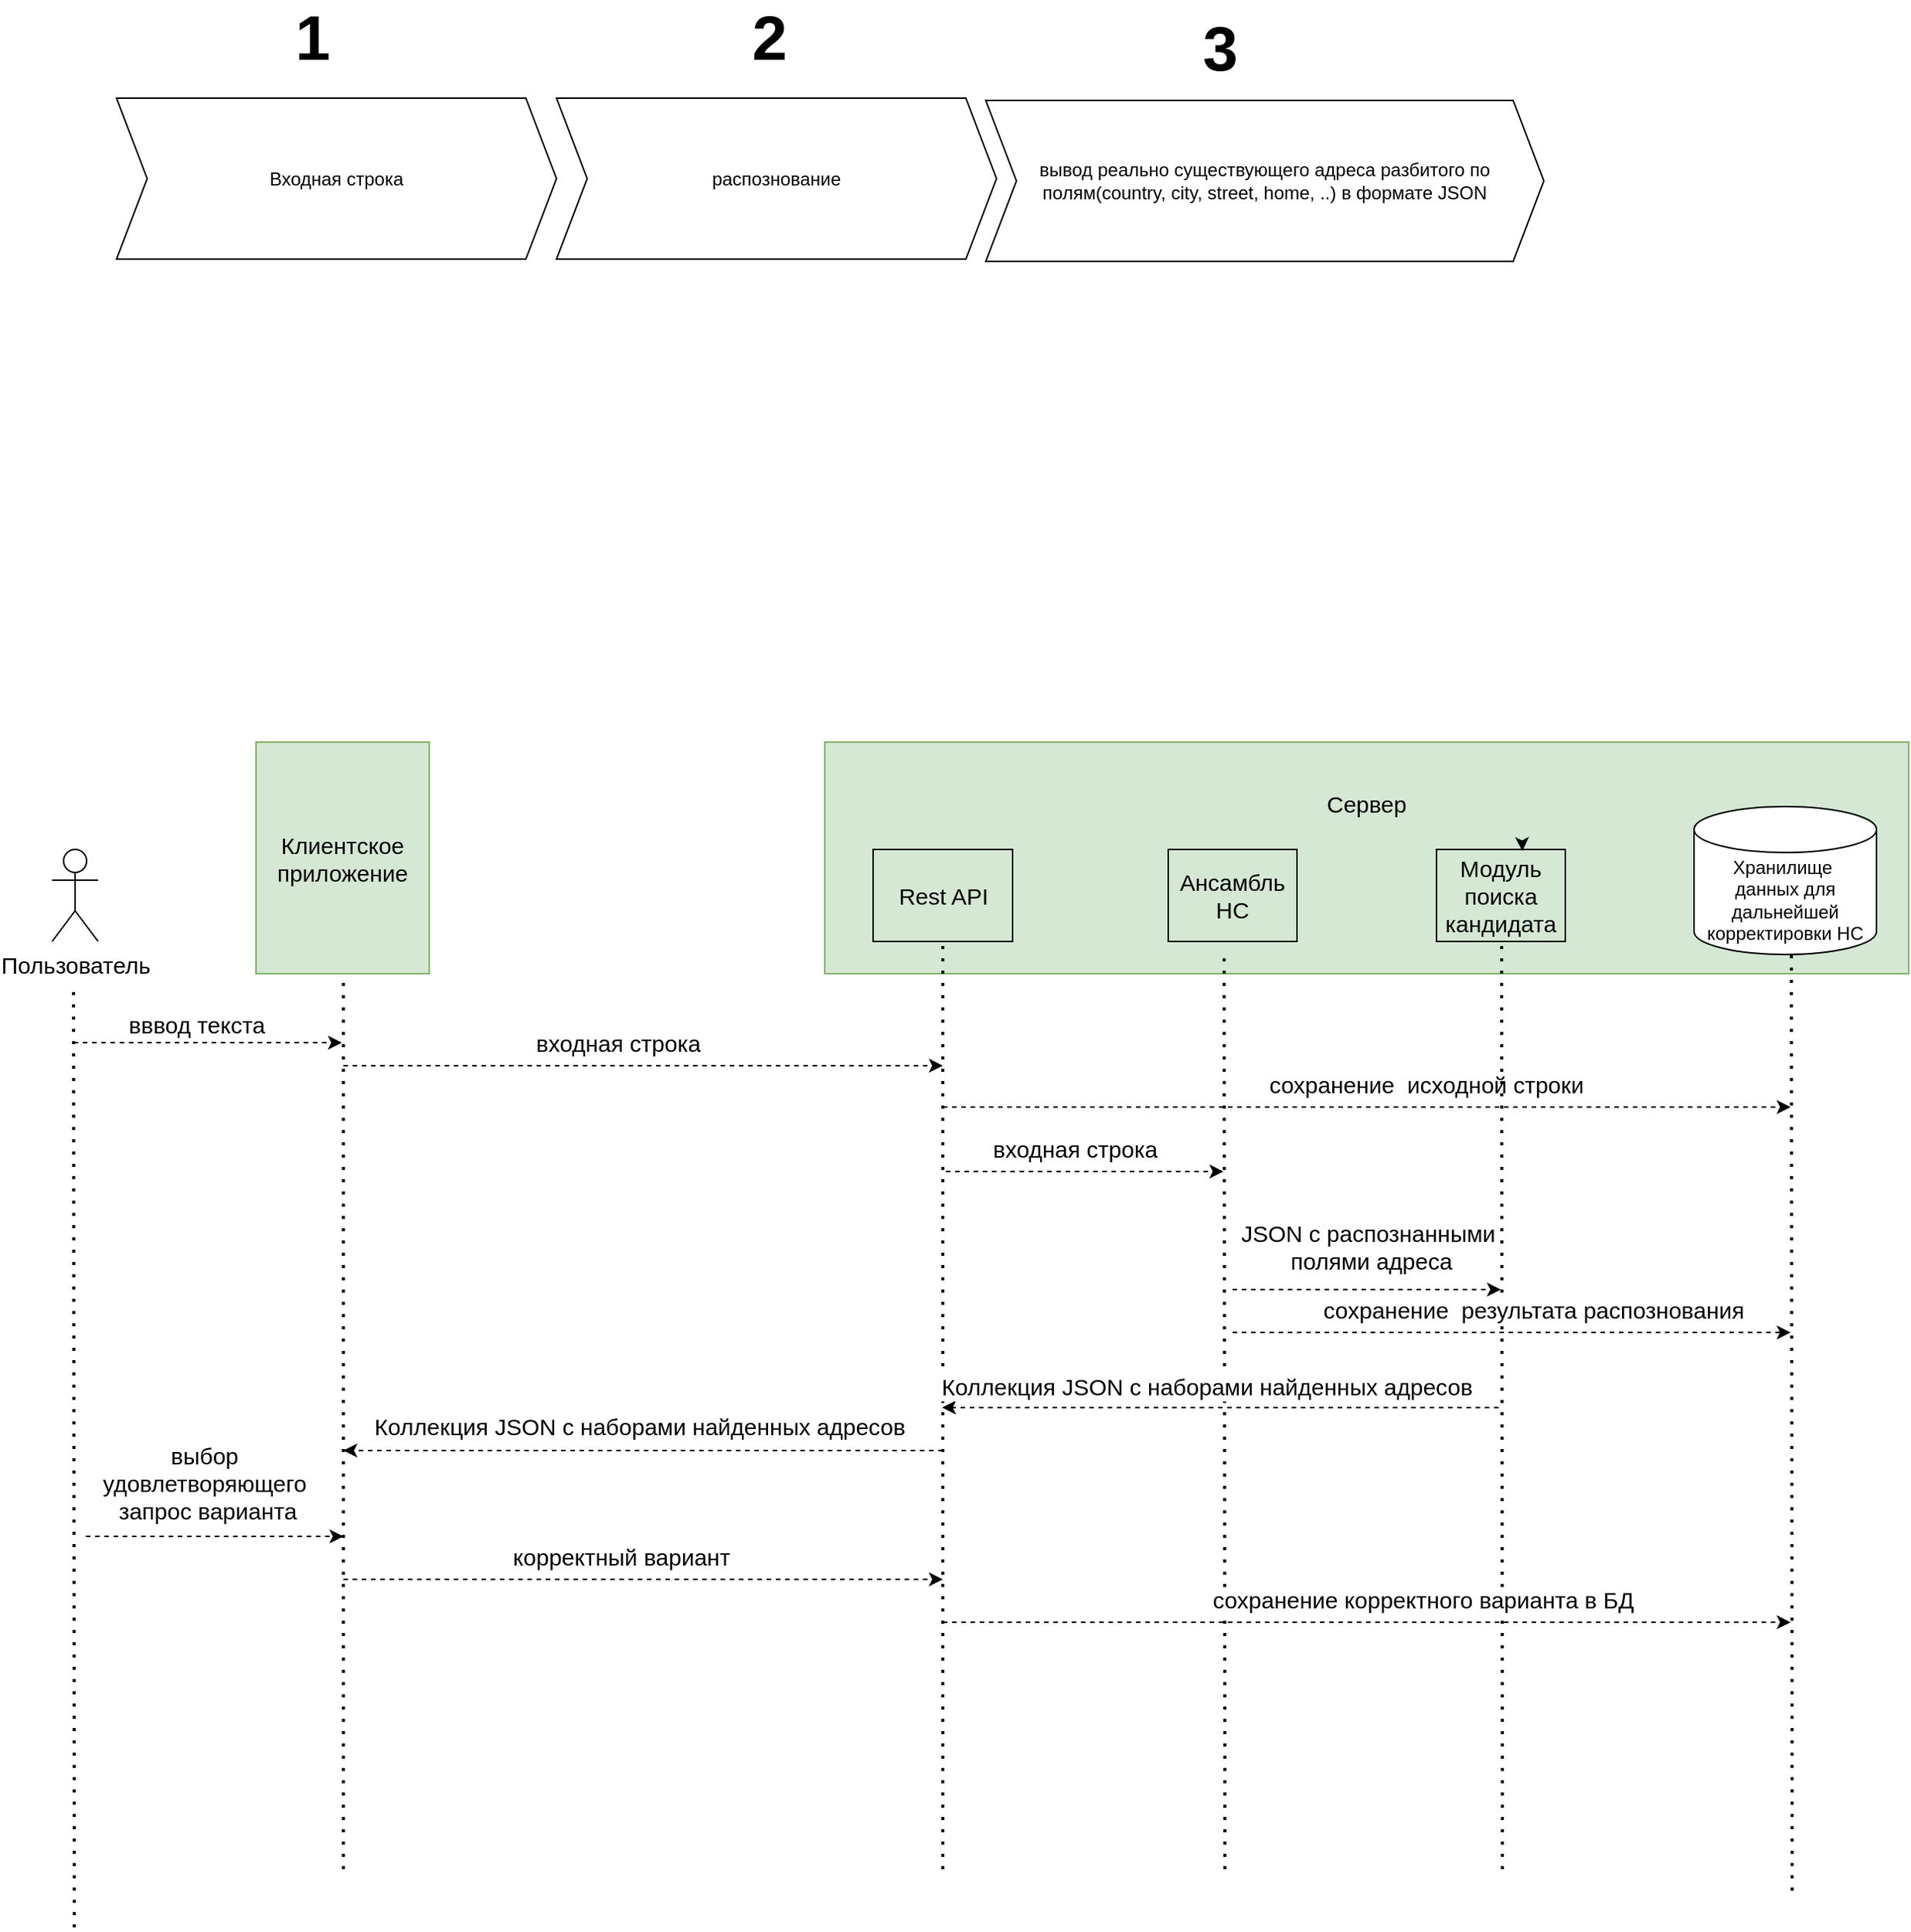 <mxfile version="13.11.0" type="github">
  <diagram id="vvCtHQac01AdTCWUVTD1" name="Page-1">
    <mxGraphModel dx="1298" dy="2003" grid="1" gridSize="7" guides="1" tooltips="1" connect="1" arrows="1" fold="1" page="1" pageScale="1" pageWidth="827" pageHeight="1169" math="0" shadow="0">
      <root>
        <mxCell id="0" />
        <mxCell id="1" parent="0" />
        <mxCell id="MvB3ZV9TCIAlHzfZ9Kd8-13" value="Входная строка" style="shape=step;perimeter=stepPerimeter;whiteSpace=wrap;html=1;fixedSize=1;" vertex="1" parent="1">
          <mxGeometry x="105" y="-182" width="287" height="105" as="geometry" />
        </mxCell>
        <mxCell id="MvB3ZV9TCIAlHzfZ9Kd8-14" value="распознование" style="shape=step;perimeter=stepPerimeter;whiteSpace=wrap;html=1;fixedSize=1;" vertex="1" parent="1">
          <mxGeometry x="392" y="-182" width="287" height="105" as="geometry" />
        </mxCell>
        <mxCell id="MvB3ZV9TCIAlHzfZ9Kd8-15" value="вывод реально существующего адреса разбитого по полям(country, city, street, home, ..) в формате JSON" style="shape=step;perimeter=stepPerimeter;whiteSpace=wrap;html=1;fixedSize=1;" vertex="1" parent="1">
          <mxGeometry x="672" y="-180.5" width="364" height="105" as="geometry" />
        </mxCell>
        <mxCell id="MvB3ZV9TCIAlHzfZ9Kd8-16" value="1" style="text;html=1;align=center;verticalAlign=middle;whiteSpace=wrap;rounded=0;glass=0;shadow=0;strokeWidth=1;fontStyle=1;fontSize=41;" vertex="1" parent="1">
          <mxGeometry x="213" y="-231" width="40" height="20" as="geometry" />
        </mxCell>
        <mxCell id="MvB3ZV9TCIAlHzfZ9Kd8-18" value="2" style="text;html=1;align=center;verticalAlign=middle;whiteSpace=wrap;rounded=0;glass=0;shadow=0;strokeWidth=1;fontStyle=1;fontSize=41;" vertex="1" parent="1">
          <mxGeometry x="511" y="-231" width="40" height="20" as="geometry" />
        </mxCell>
        <mxCell id="MvB3ZV9TCIAlHzfZ9Kd8-19" value="3" style="text;html=1;align=center;verticalAlign=middle;whiteSpace=wrap;rounded=0;glass=0;shadow=0;strokeWidth=1;fontStyle=1;fontSize=41;" vertex="1" parent="1">
          <mxGeometry x="805" y="-224" width="40" height="20" as="geometry" />
        </mxCell>
        <mxCell id="MvB3ZV9TCIAlHzfZ9Kd8-58" value="&lt;div&gt;&lt;span&gt;Сервер&lt;/span&gt;&lt;/div&gt;&lt;div&gt;&lt;span&gt;&lt;br&gt;&lt;/span&gt;&lt;/div&gt;&lt;div&gt;&lt;span&gt;&lt;br&gt;&lt;/span&gt;&lt;/div&gt;&lt;div&gt;&lt;span&gt;&lt;br&gt;&lt;/span&gt;&lt;/div&gt;&lt;div&gt;&lt;span&gt;&lt;br&gt;&lt;/span&gt;&lt;/div&gt;" style="rounded=0;whiteSpace=wrap;html=1;shadow=0;glass=0;strokeWidth=1;fillColor=#d5e8d4;fontSize=15;strokeColor=#82b366;align=center;" vertex="1" parent="1">
          <mxGeometry x="567" y="238" width="707" height="151" as="geometry" />
        </mxCell>
        <mxCell id="MvB3ZV9TCIAlHzfZ9Kd8-60" value="&lt;div&gt;&lt;span&gt;Клиентcкое приложение&lt;/span&gt;&lt;/div&gt;" style="rounded=0;whiteSpace=wrap;html=1;shadow=0;glass=0;strokeWidth=1;fillColor=#d5e8d4;fontSize=15;strokeColor=#82b366;align=center;" vertex="1" parent="1">
          <mxGeometry x="196" y="238" width="113" height="151" as="geometry" />
        </mxCell>
        <mxCell id="MvB3ZV9TCIAlHzfZ9Kd8-61" value="Rest API" style="rounded=0;whiteSpace=wrap;html=1;shadow=0;glass=0;strokeWidth=1;fillColor=none;fontSize=15;" vertex="1" parent="1">
          <mxGeometry x="598.5" y="308" width="91" height="60" as="geometry" />
        </mxCell>
        <mxCell id="MvB3ZV9TCIAlHzfZ9Kd8-63" value="" style="endArrow=classic;html=1;fontSize=15;exitX=0;exitY=1;exitDx=0;exitDy=0;dashed=1;entryX=1;entryY=0.75;entryDx=0;entryDy=0;" edge="1" parent="1">
          <mxGeometry width="50" height="50" relative="1" as="geometry">
            <mxPoint x="644" y="700" as="sourcePoint" />
            <mxPoint x="253" y="700" as="targetPoint" />
          </mxGeometry>
        </mxCell>
        <mxCell id="MvB3ZV9TCIAlHzfZ9Kd8-64" value="Коллекция JSON с наборами найденных адресов&amp;nbsp;" style="edgeLabel;html=1;align=center;verticalAlign=middle;resizable=0;points=[];fontSize=15;" vertex="1" connectable="0" parent="MvB3ZV9TCIAlHzfZ9Kd8-63">
          <mxGeometry x="0.06" y="-4" relative="1" as="geometry">
            <mxPoint x="11.0" y="-12.05" as="offset" />
          </mxGeometry>
        </mxCell>
        <mxCell id="MvB3ZV9TCIAlHzfZ9Kd8-66" value="" style="endArrow=classic;html=1;dashed=1;fontSize=15;" edge="1" parent="1">
          <mxGeometry width="50" height="50" relative="1" as="geometry">
            <mxPoint x="253" y="449" as="sourcePoint" />
            <mxPoint x="644" y="449" as="targetPoint" />
          </mxGeometry>
        </mxCell>
        <mxCell id="MvB3ZV9TCIAlHzfZ9Kd8-67" value="входная строка&amp;nbsp;" style="edgeLabel;html=1;align=center;verticalAlign=middle;resizable=0;points=[];fontSize=15;" vertex="1" connectable="0" parent="MvB3ZV9TCIAlHzfZ9Kd8-66">
          <mxGeometry x="-0.095" relative="1" as="geometry">
            <mxPoint x="4" y="-15" as="offset" />
          </mxGeometry>
        </mxCell>
        <mxCell id="MvB3ZV9TCIAlHzfZ9Kd8-68" value="" style="endArrow=none;dashed=1;html=1;dashPattern=1 3;strokeWidth=2;fontSize=15;" edge="1" parent="1">
          <mxGeometry width="50" height="50" relative="1" as="geometry">
            <mxPoint x="253" y="973" as="sourcePoint" />
            <mxPoint x="253" y="389" as="targetPoint" />
          </mxGeometry>
        </mxCell>
        <mxCell id="MvB3ZV9TCIAlHzfZ9Kd8-69" value="" style="endArrow=none;dashed=1;html=1;dashPattern=1 3;strokeWidth=2;fontSize=15;entryX=0.5;entryY=1;entryDx=0;entryDy=0;" edge="1" parent="1" target="MvB3ZV9TCIAlHzfZ9Kd8-61">
          <mxGeometry width="50" height="50" relative="1" as="geometry">
            <mxPoint x="644" y="973" as="sourcePoint" />
            <mxPoint x="643.5" y="385" as="targetPoint" />
          </mxGeometry>
        </mxCell>
        <mxCell id="MvB3ZV9TCIAlHzfZ9Kd8-70" value="Ансамбль НС" style="rounded=0;whiteSpace=wrap;html=1;shadow=0;glass=0;strokeWidth=1;fillColor=none;fontSize=15;" vertex="1" parent="1">
          <mxGeometry x="791" y="308" width="84" height="60" as="geometry" />
        </mxCell>
        <mxCell id="MvB3ZV9TCIAlHzfZ9Kd8-71" value="" style="endArrow=none;dashed=1;html=1;dashPattern=1 3;strokeWidth=2;fontSize=15;entryX=0.5;entryY=1;entryDx=0;entryDy=0;" edge="1" parent="1">
          <mxGeometry width="50" height="50" relative="1" as="geometry">
            <mxPoint x="828" y="973" as="sourcePoint" />
            <mxPoint x="827.5" y="376.5" as="targetPoint" />
          </mxGeometry>
        </mxCell>
        <mxCell id="MvB3ZV9TCIAlHzfZ9Kd8-72" value="" style="endArrow=classic;html=1;dashed=1;fontSize=15;" edge="1" parent="1">
          <mxGeometry width="50" height="50" relative="1" as="geometry">
            <mxPoint x="646" y="518" as="sourcePoint" />
            <mxPoint x="827" y="518" as="targetPoint" />
          </mxGeometry>
        </mxCell>
        <mxCell id="MvB3ZV9TCIAlHzfZ9Kd8-73" value="входная строка&amp;nbsp;" style="edgeLabel;html=1;align=center;verticalAlign=middle;resizable=0;points=[];fontSize=15;" vertex="1" connectable="0" parent="MvB3ZV9TCIAlHzfZ9Kd8-72">
          <mxGeometry x="-0.095" relative="1" as="geometry">
            <mxPoint x="4" y="-15" as="offset" />
          </mxGeometry>
        </mxCell>
        <mxCell id="MvB3ZV9TCIAlHzfZ9Kd8-74" value="Хранилище&amp;nbsp;&lt;br&gt;данных для дальнейшей корректировки НС" style="shape=cylinder3;whiteSpace=wrap;html=1;boundedLbl=1;backgroundOutline=1;size=15;" vertex="1" parent="1">
          <mxGeometry x="1134" y="280" width="119" height="96.5" as="geometry" />
        </mxCell>
        <mxCell id="MvB3ZV9TCIAlHzfZ9Kd8-75" value="" style="endArrow=classic;html=1;dashed=1;fontSize=15;" edge="1" parent="1">
          <mxGeometry width="50" height="50" relative="1" as="geometry">
            <mxPoint x="644" y="476" as="sourcePoint" />
            <mxPoint x="1197" y="476" as="targetPoint" />
          </mxGeometry>
        </mxCell>
        <mxCell id="MvB3ZV9TCIAlHzfZ9Kd8-76" value="сохранение&amp;nbsp; исходной строки" style="edgeLabel;html=1;align=center;verticalAlign=middle;resizable=0;points=[];fontSize=15;" vertex="1" connectable="0" parent="MvB3ZV9TCIAlHzfZ9Kd8-75">
          <mxGeometry x="-0.095" relative="1" as="geometry">
            <mxPoint x="65" y="-15" as="offset" />
          </mxGeometry>
        </mxCell>
        <mxCell id="MvB3ZV9TCIAlHzfZ9Kd8-77" value="" style="endArrow=none;dashed=1;html=1;dashPattern=1 3;strokeWidth=2;fontSize=15;entryX=0.5;entryY=1;entryDx=0;entryDy=0;" edge="1" parent="1">
          <mxGeometry width="50" height="50" relative="1" as="geometry">
            <mxPoint x="1198" y="987" as="sourcePoint" />
            <mxPoint x="1197.5" y="376.5" as="targetPoint" />
          </mxGeometry>
        </mxCell>
        <mxCell id="MvB3ZV9TCIAlHzfZ9Kd8-81" value="Модуль поиска кандидата" style="rounded=0;whiteSpace=wrap;html=1;shadow=0;glass=0;strokeWidth=1;fillColor=none;fontSize=15;" vertex="1" parent="1">
          <mxGeometry x="966" y="308" width="84" height="60" as="geometry" />
        </mxCell>
        <mxCell id="MvB3ZV9TCIAlHzfZ9Kd8-82" value="" style="endArrow=none;dashed=1;html=1;dashPattern=1 3;strokeWidth=2;fontSize=15;entryX=0.5;entryY=1;entryDx=0;entryDy=0;" edge="1" parent="1">
          <mxGeometry width="50" height="50" relative="1" as="geometry">
            <mxPoint x="1009" y="973" as="sourcePoint" />
            <mxPoint x="1008.5" y="368" as="targetPoint" />
          </mxGeometry>
        </mxCell>
        <mxCell id="MvB3ZV9TCIAlHzfZ9Kd8-83" value="" style="endArrow=classic;html=1;dashed=1;fontSize=15;" edge="1" parent="1">
          <mxGeometry width="50" height="50" relative="1" as="geometry">
            <mxPoint x="833" y="595" as="sourcePoint" />
            <mxPoint x="1008" y="595" as="targetPoint" />
          </mxGeometry>
        </mxCell>
        <mxCell id="MvB3ZV9TCIAlHzfZ9Kd8-84" value="JSON с распознанными&lt;br&gt;&amp;nbsp;полями адреса" style="edgeLabel;html=1;align=center;verticalAlign=middle;resizable=0;points=[];fontSize=15;labelBackgroundColor=none;" vertex="1" connectable="0" parent="MvB3ZV9TCIAlHzfZ9Kd8-83">
          <mxGeometry x="-0.095" relative="1" as="geometry">
            <mxPoint x="8.5" y="-28" as="offset" />
          </mxGeometry>
        </mxCell>
        <mxCell id="MvB3ZV9TCIAlHzfZ9Kd8-85" style="edgeStyle=orthogonalEdgeStyle;rounded=0;orthogonalLoop=1;jettySize=auto;html=1;exitX=0.5;exitY=0;exitDx=0;exitDy=0;entryX=0.667;entryY=0.017;entryDx=0;entryDy=0;entryPerimeter=0;dashed=1;fontSize=15;fontColor=#000000;" edge="1" parent="1" source="MvB3ZV9TCIAlHzfZ9Kd8-81" target="MvB3ZV9TCIAlHzfZ9Kd8-81">
          <mxGeometry relative="1" as="geometry" />
        </mxCell>
        <mxCell id="MvB3ZV9TCIAlHzfZ9Kd8-86" value="" style="endArrow=classic;html=1;fontSize=15;dashed=1;entryX=1;entryY=0.75;entryDx=0;entryDy=0;" edge="1" parent="1">
          <mxGeometry width="50" height="50" relative="1" as="geometry">
            <mxPoint x="1006.5" y="672" as="sourcePoint" />
            <mxPoint x="643.5" y="672" as="targetPoint" />
          </mxGeometry>
        </mxCell>
        <mxCell id="MvB3ZV9TCIAlHzfZ9Kd8-88" value="Коллекция JSON с наборами найденных адресов&amp;nbsp;" style="edgeLabel;html=1;align=center;verticalAlign=middle;resizable=0;points=[];fontSize=15;fontColor=#000000;" vertex="1" connectable="0" parent="MvB3ZV9TCIAlHzfZ9Kd8-86">
          <mxGeometry x="0.35" relative="1" as="geometry">
            <mxPoint x="56" y="-14" as="offset" />
          </mxGeometry>
        </mxCell>
        <mxCell id="MvB3ZV9TCIAlHzfZ9Kd8-89" value="" style="endArrow=classic;html=1;dashed=1;fontSize=15;" edge="1" parent="1">
          <mxGeometry width="50" height="50" relative="1" as="geometry">
            <mxPoint x="253" y="784" as="sourcePoint" />
            <mxPoint x="644" y="784" as="targetPoint" />
          </mxGeometry>
        </mxCell>
        <mxCell id="MvB3ZV9TCIAlHzfZ9Kd8-90" value="корректный вариант" style="edgeLabel;html=1;align=center;verticalAlign=middle;resizable=0;points=[];fontSize=15;" vertex="1" connectable="0" parent="MvB3ZV9TCIAlHzfZ9Kd8-89">
          <mxGeometry x="-0.095" relative="1" as="geometry">
            <mxPoint x="4" y="-15" as="offset" />
          </mxGeometry>
        </mxCell>
        <mxCell id="MvB3ZV9TCIAlHzfZ9Kd8-91" value="Пользователь" style="shape=umlActor;verticalLabelPosition=bottom;verticalAlign=top;html=1;rounded=0;shadow=0;glass=0;labelBackgroundColor=none;strokeWidth=1;fillColor=none;fontSize=15;fontColor=#000000;" vertex="1" parent="1">
          <mxGeometry x="63" y="308" width="30" height="60" as="geometry" />
        </mxCell>
        <mxCell id="MvB3ZV9TCIAlHzfZ9Kd8-92" value="" style="endArrow=classic;html=1;dashed=1;fontSize=15;fontColor=#000000;" edge="1" parent="1">
          <mxGeometry width="50" height="50" relative="1" as="geometry">
            <mxPoint x="77" y="434" as="sourcePoint" />
            <mxPoint x="252" y="434" as="targetPoint" />
            <Array as="points">
              <mxPoint x="175" y="434" />
            </Array>
          </mxGeometry>
        </mxCell>
        <mxCell id="MvB3ZV9TCIAlHzfZ9Kd8-93" value="вввод текста" style="edgeLabel;html=1;align=center;verticalAlign=middle;resizable=0;points=[];fontSize=15;fontColor=#000000;" vertex="1" connectable="0" parent="MvB3ZV9TCIAlHzfZ9Kd8-92">
          <mxGeometry x="-0.32" y="1" relative="1" as="geometry">
            <mxPoint x="20" y="-11" as="offset" />
          </mxGeometry>
        </mxCell>
        <mxCell id="MvB3ZV9TCIAlHzfZ9Kd8-94" value="" style="endArrow=none;dashed=1;html=1;dashPattern=1 3;strokeWidth=2;fontSize=15;" edge="1" parent="1">
          <mxGeometry width="50" height="50" relative="1" as="geometry">
            <mxPoint x="77.5" y="1011" as="sourcePoint" />
            <mxPoint x="77" y="399" as="targetPoint" />
          </mxGeometry>
        </mxCell>
        <mxCell id="MvB3ZV9TCIAlHzfZ9Kd8-100" value="" style="endArrow=classic;html=1;dashed=1;fontSize=15;fontColor=#000000;" edge="1" parent="1">
          <mxGeometry width="50" height="50" relative="1" as="geometry">
            <mxPoint x="85" y="756" as="sourcePoint" />
            <mxPoint x="253" y="756" as="targetPoint" />
            <Array as="points">
              <mxPoint x="176" y="756" />
            </Array>
          </mxGeometry>
        </mxCell>
        <mxCell id="MvB3ZV9TCIAlHzfZ9Kd8-101" value="выбор &lt;br&gt;удовлетворяющего&lt;br&gt;&amp;nbsp;запрос варианта" style="edgeLabel;html=1;align=center;verticalAlign=middle;resizable=0;points=[];fontSize=15;fontColor=#000000;labelBackgroundColor=none;" vertex="1" connectable="0" parent="MvB3ZV9TCIAlHzfZ9Kd8-100">
          <mxGeometry x="-0.32" y="1" relative="1" as="geometry">
            <mxPoint x="20" y="-34" as="offset" />
          </mxGeometry>
        </mxCell>
        <mxCell id="MvB3ZV9TCIAlHzfZ9Kd8-102" value="" style="endArrow=classic;html=1;dashed=1;fontSize=15;" edge="1" parent="1">
          <mxGeometry width="50" height="50" relative="1" as="geometry">
            <mxPoint x="644" y="812" as="sourcePoint" />
            <mxPoint x="1197" y="812" as="targetPoint" />
          </mxGeometry>
        </mxCell>
        <mxCell id="MvB3ZV9TCIAlHzfZ9Kd8-103" value="сохранение корректного варианта в БД&amp;nbsp;" style="edgeLabel;html=1;align=center;verticalAlign=middle;resizable=0;points=[];fontSize=15;" vertex="1" connectable="0" parent="MvB3ZV9TCIAlHzfZ9Kd8-102">
          <mxGeometry x="-0.095" relative="1" as="geometry">
            <mxPoint x="65" y="-15" as="offset" />
          </mxGeometry>
        </mxCell>
        <mxCell id="MvB3ZV9TCIAlHzfZ9Kd8-104" value="" style="endArrow=classic;html=1;dashed=1;fontSize=15;" edge="1" parent="1">
          <mxGeometry width="50" height="50" relative="1" as="geometry">
            <mxPoint x="833" y="623" as="sourcePoint" />
            <mxPoint x="1197" y="623" as="targetPoint" />
          </mxGeometry>
        </mxCell>
        <mxCell id="MvB3ZV9TCIAlHzfZ9Kd8-105" value="сохранение&amp;nbsp; результата распознования" style="edgeLabel;html=1;align=center;verticalAlign=middle;resizable=0;points=[];fontSize=15;" vertex="1" connectable="0" parent="MvB3ZV9TCIAlHzfZ9Kd8-104">
          <mxGeometry x="-0.095" relative="1" as="geometry">
            <mxPoint x="31" y="-15" as="offset" />
          </mxGeometry>
        </mxCell>
      </root>
    </mxGraphModel>
  </diagram>
</mxfile>
